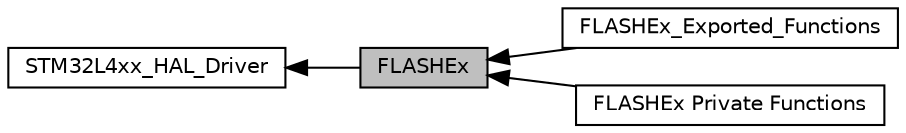 digraph "FLASHEx"
{
  edge [fontname="Helvetica",fontsize="10",labelfontname="Helvetica",labelfontsize="10"];
  node [fontname="Helvetica",fontsize="10",shape=box];
  rankdir=LR;
  Node2 [label="STM32L4xx_HAL_Driver",height=0.2,width=0.4,color="black", fillcolor="white", style="filled",URL="$group___s_t_m32_l4xx___h_a_l___driver.html",tooltip=" "];
  Node1 [label="FLASHEx",height=0.2,width=0.4,color="black", fillcolor="grey75", style="filled", fontcolor="black",tooltip="FLASH Extended HAL module driver."];
  Node3 [label="FLASHEx_Exported_Functions",height=0.2,width=0.4,color="black", fillcolor="white", style="filled",URL="$group___f_l_a_s_h_ex___exported___functions.html",tooltip=" "];
  Node4 [label="FLASHEx Private Functions",height=0.2,width=0.4,color="black", fillcolor="white", style="filled",URL="$group___f_l_a_s_h_ex___private___functions.html",tooltip=" "];
  Node2->Node1 [shape=plaintext, dir="back", style="solid"];
  Node1->Node3 [shape=plaintext, dir="back", style="solid"];
  Node1->Node4 [shape=plaintext, dir="back", style="solid"];
}
